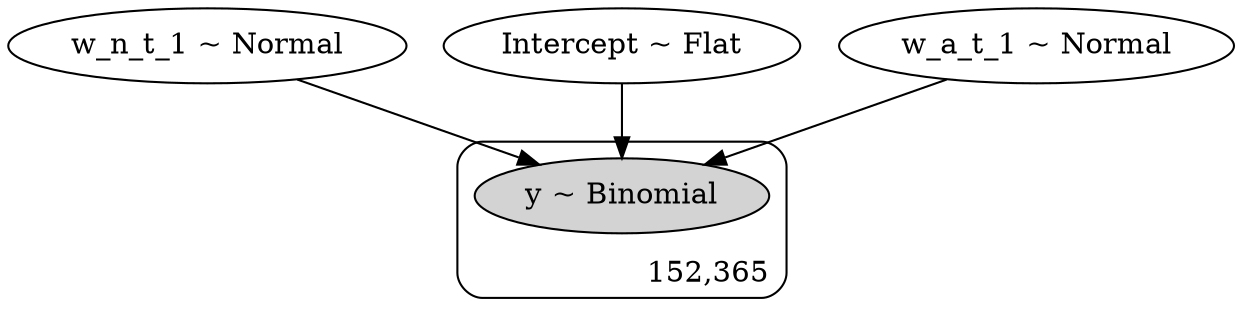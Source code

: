 digraph {
	subgraph "cluster152,365" {
		y [label="y ~ Binomial" style=filled]
		label="152,365" labeljust=r labelloc=b style=rounded
	}
	w_n_t_1 [label="w_n_t_1 ~ Normal"]
	Intercept [label="Intercept ~ Flat"]
	w_a_t_1 [label="w_a_t_1 ~ Normal"]
	w_n_t_1 -> y
	Intercept -> y
	w_a_t_1 -> y
}

